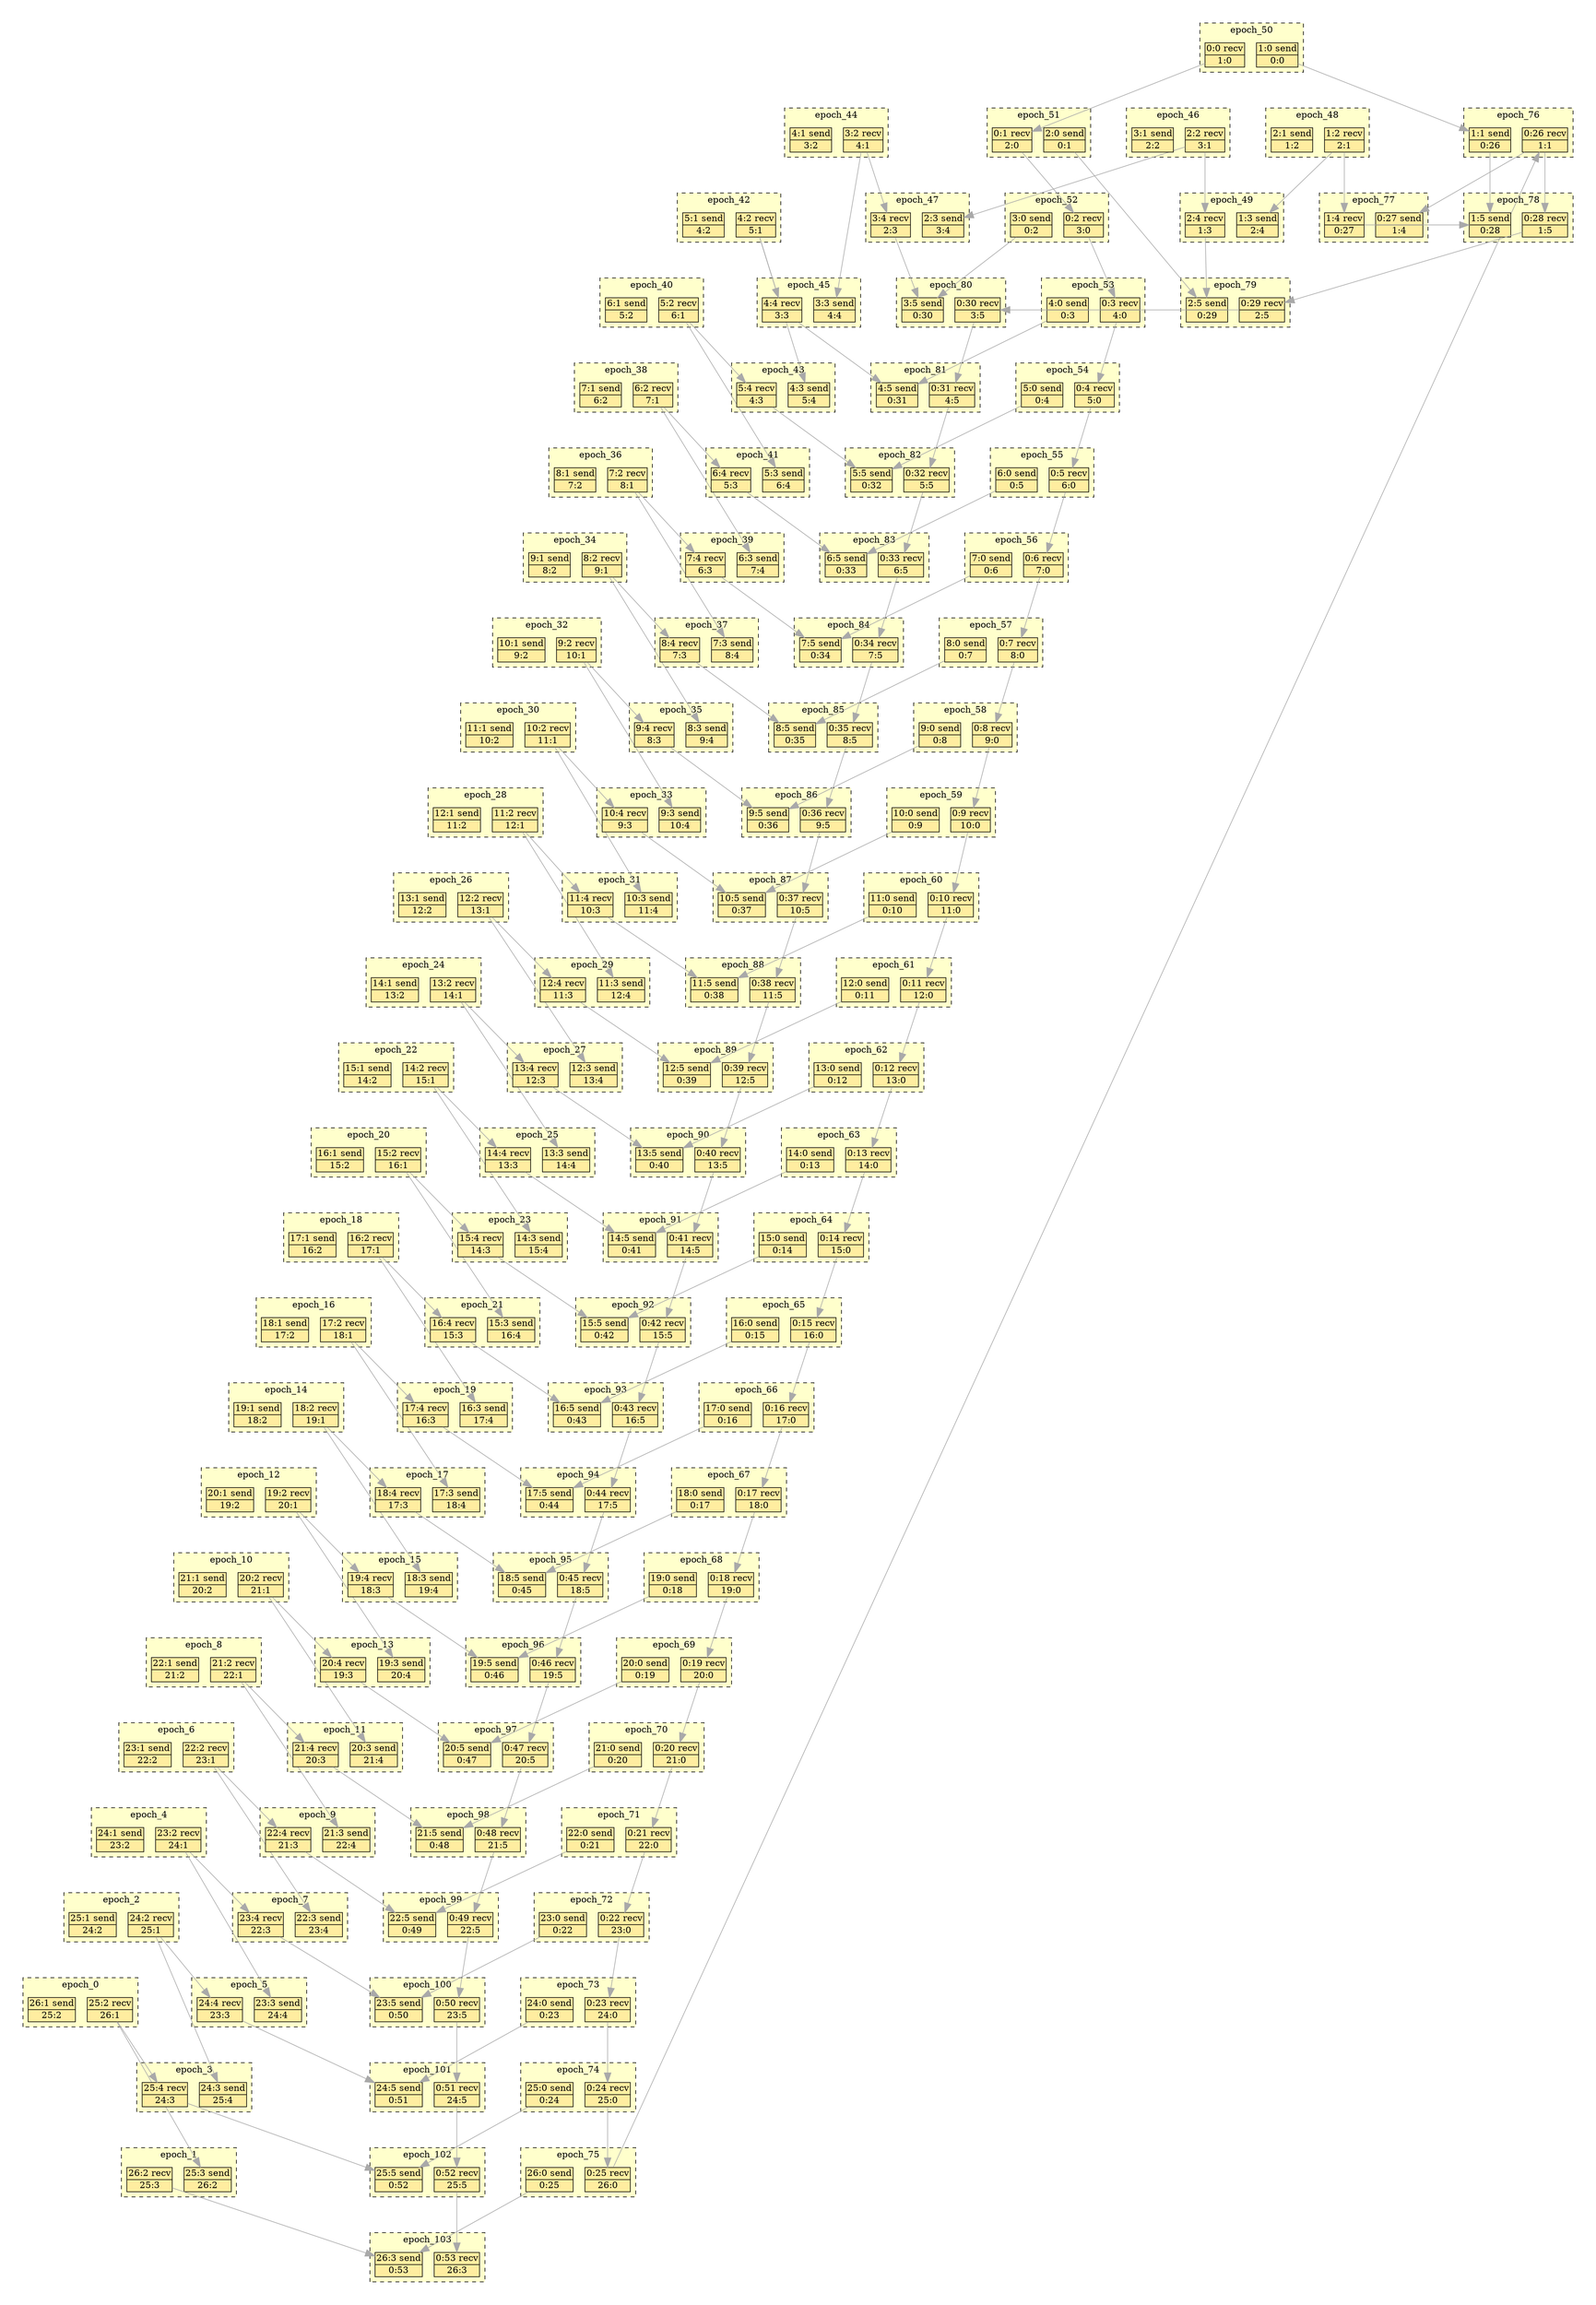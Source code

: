 digraph{node[shape=none margin=0 style=filled colorscheme=ylorrd9 fillcolor=2];compound=true;splines=line;subgraph clusterdummy0_0{style=invis;subgraph clusterdummy0_1{style=invis;subgraph clusterdummy0_2{style=invis;subgraph cluster0{style=dashed;colorscheme=ylorrd9;bgcolor=1;edge[arrowhead=empty];label=epoch_0;200[label=<<table border="0" cellborder="0" cellspacing="0"><tr><td>25:2 recv</td></tr><hr/><tr><td> 26:1 </td></tr></table>>];205[label=<<table border="0" cellborder="0" cellspacing="0"><tr><td>26:1 send</td></tr><hr/><tr><td> 25:2 </td></tr></table>>];}}}}subgraph clusterdummy1_0{style=invis;subgraph clusterdummy1_1{style=invis;subgraph clusterdummy1_2{style=invis;subgraph cluster1{style=dashed;colorscheme=ylorrd9;bgcolor=1;edge[arrowhead=empty];label=epoch_1;201[label=<<table border="0" cellborder="0" cellspacing="0"><tr><td>25:3 send</td></tr><hr/><tr><td> 26:2 </td></tr></table>>];206[label=<<table border="0" cellborder="0" cellspacing="0"><tr><td>26:2 recv</td></tr><hr/><tr><td> 25:3 </td></tr></table>>];}}}}subgraph clusterdummy2_0{style=invis;subgraph clusterdummy2_1{style=invis;subgraph clusterdummy2_2{style=invis;subgraph cluster2{style=dashed;colorscheme=ylorrd9;bgcolor=1;edge[arrowhead=empty];label=epoch_2;194[label=<<table border="0" cellborder="0" cellspacing="0"><tr><td>24:2 recv</td></tr><hr/><tr><td> 25:1 </td></tr></table>>];199[label=<<table border="0" cellborder="0" cellspacing="0"><tr><td>25:1 send</td></tr><hr/><tr><td> 24:2 </td></tr></table>>];}}}}subgraph clusterdummy3_0{style=invis;subgraph clusterdummy3_1{style=invis;subgraph clusterdummy3_2{style=invis;subgraph cluster3{style=dashed;colorscheme=ylorrd9;bgcolor=1;edge[arrowhead=empty];label=epoch_3;195[label=<<table border="0" cellborder="0" cellspacing="0"><tr><td>24:3 send</td></tr><hr/><tr><td> 25:4 </td></tr></table>>];202[label=<<table border="0" cellborder="0" cellspacing="0"><tr><td>25:4 recv</td></tr><hr/><tr><td> 24:3 </td></tr></table>>];}}}}subgraph clusterdummy4_0{style=invis;subgraph clusterdummy4_1{style=invis;subgraph clusterdummy4_2{style=invis;subgraph cluster4{style=dashed;colorscheme=ylorrd9;bgcolor=1;edge[arrowhead=empty];label=epoch_4;188[label=<<table border="0" cellborder="0" cellspacing="0"><tr><td>23:2 recv</td></tr><hr/><tr><td> 24:1 </td></tr></table>>];193[label=<<table border="0" cellborder="0" cellspacing="0"><tr><td>24:1 send</td></tr><hr/><tr><td> 23:2 </td></tr></table>>];}}}}subgraph clusterdummy5_0{style=invis;subgraph clusterdummy5_1{style=invis;subgraph clusterdummy5_2{style=invis;subgraph cluster5{style=dashed;colorscheme=ylorrd9;bgcolor=1;edge[arrowhead=empty];label=epoch_5;189[label=<<table border="0" cellborder="0" cellspacing="0"><tr><td>23:3 send</td></tr><hr/><tr><td> 24:4 </td></tr></table>>];196[label=<<table border="0" cellborder="0" cellspacing="0"><tr><td>24:4 recv</td></tr><hr/><tr><td> 23:3 </td></tr></table>>];}}}}subgraph clusterdummy6_0{style=invis;subgraph clusterdummy6_1{style=invis;subgraph clusterdummy6_2{style=invis;subgraph cluster6{style=dashed;colorscheme=ylorrd9;bgcolor=1;edge[arrowhead=empty];label=epoch_6;182[label=<<table border="0" cellborder="0" cellspacing="0"><tr><td>22:2 recv</td></tr><hr/><tr><td> 23:1 </td></tr></table>>];187[label=<<table border="0" cellborder="0" cellspacing="0"><tr><td>23:1 send</td></tr><hr/><tr><td> 22:2 </td></tr></table>>];}}}}subgraph clusterdummy7_0{style=invis;subgraph clusterdummy7_1{style=invis;subgraph clusterdummy7_2{style=invis;subgraph cluster7{style=dashed;colorscheme=ylorrd9;bgcolor=1;edge[arrowhead=empty];label=epoch_7;183[label=<<table border="0" cellborder="0" cellspacing="0"><tr><td>22:3 send</td></tr><hr/><tr><td> 23:4 </td></tr></table>>];190[label=<<table border="0" cellborder="0" cellspacing="0"><tr><td>23:4 recv</td></tr><hr/><tr><td> 22:3 </td></tr></table>>];}}}}subgraph clusterdummy8_0{style=invis;subgraph clusterdummy8_1{style=invis;subgraph clusterdummy8_2{style=invis;subgraph cluster8{style=dashed;colorscheme=ylorrd9;bgcolor=1;edge[arrowhead=empty];label=epoch_8;176[label=<<table border="0" cellborder="0" cellspacing="0"><tr><td>21:2 recv</td></tr><hr/><tr><td> 22:1 </td></tr></table>>];181[label=<<table border="0" cellborder="0" cellspacing="0"><tr><td>22:1 send</td></tr><hr/><tr><td> 21:2 </td></tr></table>>];}}}}subgraph clusterdummy9_0{style=invis;subgraph clusterdummy9_1{style=invis;subgraph clusterdummy9_2{style=invis;subgraph cluster9{style=dashed;colorscheme=ylorrd9;bgcolor=1;edge[arrowhead=empty];label=epoch_9;177[label=<<table border="0" cellborder="0" cellspacing="0"><tr><td>21:3 send</td></tr><hr/><tr><td> 22:4 </td></tr></table>>];184[label=<<table border="0" cellborder="0" cellspacing="0"><tr><td>22:4 recv</td></tr><hr/><tr><td> 21:3 </td></tr></table>>];}}}}subgraph clusterdummy10_0{style=invis;subgraph clusterdummy10_1{style=invis;subgraph clusterdummy10_2{style=invis;subgraph cluster10{style=dashed;colorscheme=ylorrd9;bgcolor=1;edge[arrowhead=empty];label=epoch_10;170[label=<<table border="0" cellborder="0" cellspacing="0"><tr><td>20:2 recv</td></tr><hr/><tr><td> 21:1 </td></tr></table>>];175[label=<<table border="0" cellborder="0" cellspacing="0"><tr><td>21:1 send</td></tr><hr/><tr><td> 20:2 </td></tr></table>>];}}}}subgraph clusterdummy11_0{style=invis;subgraph clusterdummy11_1{style=invis;subgraph clusterdummy11_2{style=invis;subgraph cluster11{style=dashed;colorscheme=ylorrd9;bgcolor=1;edge[arrowhead=empty];label=epoch_11;171[label=<<table border="0" cellborder="0" cellspacing="0"><tr><td>20:3 send</td></tr><hr/><tr><td> 21:4 </td></tr></table>>];178[label=<<table border="0" cellborder="0" cellspacing="0"><tr><td>21:4 recv</td></tr><hr/><tr><td> 20:3 </td></tr></table>>];}}}}subgraph clusterdummy12_0{style=invis;subgraph clusterdummy12_1{style=invis;subgraph clusterdummy12_2{style=invis;subgraph cluster12{style=dashed;colorscheme=ylorrd9;bgcolor=1;edge[arrowhead=empty];label=epoch_12;164[label=<<table border="0" cellborder="0" cellspacing="0"><tr><td>19:2 recv</td></tr><hr/><tr><td> 20:1 </td></tr></table>>];169[label=<<table border="0" cellborder="0" cellspacing="0"><tr><td>20:1 send</td></tr><hr/><tr><td> 19:2 </td></tr></table>>];}}}}subgraph clusterdummy13_0{style=invis;subgraph clusterdummy13_1{style=invis;subgraph clusterdummy13_2{style=invis;subgraph cluster13{style=dashed;colorscheme=ylorrd9;bgcolor=1;edge[arrowhead=empty];label=epoch_13;165[label=<<table border="0" cellborder="0" cellspacing="0"><tr><td>19:3 send</td></tr><hr/><tr><td> 20:4 </td></tr></table>>];172[label=<<table border="0" cellborder="0" cellspacing="0"><tr><td>20:4 recv</td></tr><hr/><tr><td> 19:3 </td></tr></table>>];}}}}subgraph clusterdummy14_0{style=invis;subgraph clusterdummy14_1{style=invis;subgraph clusterdummy14_2{style=invis;subgraph cluster14{style=dashed;colorscheme=ylorrd9;bgcolor=1;edge[arrowhead=empty];label=epoch_14;158[label=<<table border="0" cellborder="0" cellspacing="0"><tr><td>18:2 recv</td></tr><hr/><tr><td> 19:1 </td></tr></table>>];163[label=<<table border="0" cellborder="0" cellspacing="0"><tr><td>19:1 send</td></tr><hr/><tr><td> 18:2 </td></tr></table>>];}}}}subgraph clusterdummy15_0{style=invis;subgraph clusterdummy15_1{style=invis;subgraph clusterdummy15_2{style=invis;subgraph cluster15{style=dashed;colorscheme=ylorrd9;bgcolor=1;edge[arrowhead=empty];label=epoch_15;159[label=<<table border="0" cellborder="0" cellspacing="0"><tr><td>18:3 send</td></tr><hr/><tr><td> 19:4 </td></tr></table>>];166[label=<<table border="0" cellborder="0" cellspacing="0"><tr><td>19:4 recv</td></tr><hr/><tr><td> 18:3 </td></tr></table>>];}}}}subgraph clusterdummy16_0{style=invis;subgraph clusterdummy16_1{style=invis;subgraph clusterdummy16_2{style=invis;subgraph cluster16{style=dashed;colorscheme=ylorrd9;bgcolor=1;edge[arrowhead=empty];label=epoch_16;152[label=<<table border="0" cellborder="0" cellspacing="0"><tr><td>17:2 recv</td></tr><hr/><tr><td> 18:1 </td></tr></table>>];157[label=<<table border="0" cellborder="0" cellspacing="0"><tr><td>18:1 send</td></tr><hr/><tr><td> 17:2 </td></tr></table>>];}}}}subgraph clusterdummy17_0{style=invis;subgraph clusterdummy17_1{style=invis;subgraph clusterdummy17_2{style=invis;subgraph cluster17{style=dashed;colorscheme=ylorrd9;bgcolor=1;edge[arrowhead=empty];label=epoch_17;153[label=<<table border="0" cellborder="0" cellspacing="0"><tr><td>17:3 send</td></tr><hr/><tr><td> 18:4 </td></tr></table>>];160[label=<<table border="0" cellborder="0" cellspacing="0"><tr><td>18:4 recv</td></tr><hr/><tr><td> 17:3 </td></tr></table>>];}}}}subgraph clusterdummy18_0{style=invis;subgraph clusterdummy18_1{style=invis;subgraph clusterdummy18_2{style=invis;subgraph cluster18{style=dashed;colorscheme=ylorrd9;bgcolor=1;edge[arrowhead=empty];label=epoch_18;146[label=<<table border="0" cellborder="0" cellspacing="0"><tr><td>16:2 recv</td></tr><hr/><tr><td> 17:1 </td></tr></table>>];151[label=<<table border="0" cellborder="0" cellspacing="0"><tr><td>17:1 send</td></tr><hr/><tr><td> 16:2 </td></tr></table>>];}}}}subgraph clusterdummy19_0{style=invis;subgraph clusterdummy19_1{style=invis;subgraph clusterdummy19_2{style=invis;subgraph cluster19{style=dashed;colorscheme=ylorrd9;bgcolor=1;edge[arrowhead=empty];label=epoch_19;147[label=<<table border="0" cellborder="0" cellspacing="0"><tr><td>16:3 send</td></tr><hr/><tr><td> 17:4 </td></tr></table>>];154[label=<<table border="0" cellborder="0" cellspacing="0"><tr><td>17:4 recv</td></tr><hr/><tr><td> 16:3 </td></tr></table>>];}}}}subgraph clusterdummy20_0{style=invis;subgraph clusterdummy20_1{style=invis;subgraph clusterdummy20_2{style=invis;subgraph cluster20{style=dashed;colorscheme=ylorrd9;bgcolor=1;edge[arrowhead=empty];label=epoch_20;140[label=<<table border="0" cellborder="0" cellspacing="0"><tr><td>15:2 recv</td></tr><hr/><tr><td> 16:1 </td></tr></table>>];145[label=<<table border="0" cellborder="0" cellspacing="0"><tr><td>16:1 send</td></tr><hr/><tr><td> 15:2 </td></tr></table>>];}}}}subgraph clusterdummy21_0{style=invis;subgraph clusterdummy21_1{style=invis;subgraph clusterdummy21_2{style=invis;subgraph cluster21{style=dashed;colorscheme=ylorrd9;bgcolor=1;edge[arrowhead=empty];label=epoch_21;141[label=<<table border="0" cellborder="0" cellspacing="0"><tr><td>15:3 send</td></tr><hr/><tr><td> 16:4 </td></tr></table>>];148[label=<<table border="0" cellborder="0" cellspacing="0"><tr><td>16:4 recv</td></tr><hr/><tr><td> 15:3 </td></tr></table>>];}}}}subgraph clusterdummy22_0{style=invis;subgraph clusterdummy22_1{style=invis;subgraph clusterdummy22_2{style=invis;subgraph cluster22{style=dashed;colorscheme=ylorrd9;bgcolor=1;edge[arrowhead=empty];label=epoch_22;134[label=<<table border="0" cellborder="0" cellspacing="0"><tr><td>14:2 recv</td></tr><hr/><tr><td> 15:1 </td></tr></table>>];139[label=<<table border="0" cellborder="0" cellspacing="0"><tr><td>15:1 send</td></tr><hr/><tr><td> 14:2 </td></tr></table>>];}}}}subgraph clusterdummy23_0{style=invis;subgraph clusterdummy23_1{style=invis;subgraph clusterdummy23_2{style=invis;subgraph cluster23{style=dashed;colorscheme=ylorrd9;bgcolor=1;edge[arrowhead=empty];label=epoch_23;135[label=<<table border="0" cellborder="0" cellspacing="0"><tr><td>14:3 send</td></tr><hr/><tr><td> 15:4 </td></tr></table>>];142[label=<<table border="0" cellborder="0" cellspacing="0"><tr><td>15:4 recv</td></tr><hr/><tr><td> 14:3 </td></tr></table>>];}}}}subgraph clusterdummy24_0{style=invis;subgraph clusterdummy24_1{style=invis;subgraph clusterdummy24_2{style=invis;subgraph cluster24{style=dashed;colorscheme=ylorrd9;bgcolor=1;edge[arrowhead=empty];label=epoch_24;128[label=<<table border="0" cellborder="0" cellspacing="0"><tr><td>13:2 recv</td></tr><hr/><tr><td> 14:1 </td></tr></table>>];133[label=<<table border="0" cellborder="0" cellspacing="0"><tr><td>14:1 send</td></tr><hr/><tr><td> 13:2 </td></tr></table>>];}}}}subgraph clusterdummy25_0{style=invis;subgraph clusterdummy25_1{style=invis;subgraph clusterdummy25_2{style=invis;subgraph cluster25{style=dashed;colorscheme=ylorrd9;bgcolor=1;edge[arrowhead=empty];label=epoch_25;129[label=<<table border="0" cellborder="0" cellspacing="0"><tr><td>13:3 send</td></tr><hr/><tr><td> 14:4 </td></tr></table>>];136[label=<<table border="0" cellborder="0" cellspacing="0"><tr><td>14:4 recv</td></tr><hr/><tr><td> 13:3 </td></tr></table>>];}}}}subgraph clusterdummy26_0{style=invis;subgraph clusterdummy26_1{style=invis;subgraph clusterdummy26_2{style=invis;subgraph cluster26{style=dashed;colorscheme=ylorrd9;bgcolor=1;edge[arrowhead=empty];label=epoch_26;122[label=<<table border="0" cellborder="0" cellspacing="0"><tr><td>12:2 recv</td></tr><hr/><tr><td> 13:1 </td></tr></table>>];127[label=<<table border="0" cellborder="0" cellspacing="0"><tr><td>13:1 send</td></tr><hr/><tr><td> 12:2 </td></tr></table>>];}}}}subgraph clusterdummy27_0{style=invis;subgraph clusterdummy27_1{style=invis;subgraph clusterdummy27_2{style=invis;subgraph cluster27{style=dashed;colorscheme=ylorrd9;bgcolor=1;edge[arrowhead=empty];label=epoch_27;123[label=<<table border="0" cellborder="0" cellspacing="0"><tr><td>12:3 send</td></tr><hr/><tr><td> 13:4 </td></tr></table>>];130[label=<<table border="0" cellborder="0" cellspacing="0"><tr><td>13:4 recv</td></tr><hr/><tr><td> 12:3 </td></tr></table>>];}}}}subgraph clusterdummy28_0{style=invis;subgraph clusterdummy28_1{style=invis;subgraph clusterdummy28_2{style=invis;subgraph cluster28{style=dashed;colorscheme=ylorrd9;bgcolor=1;edge[arrowhead=empty];label=epoch_28;116[label=<<table border="0" cellborder="0" cellspacing="0"><tr><td>11:2 recv</td></tr><hr/><tr><td> 12:1 </td></tr></table>>];121[label=<<table border="0" cellborder="0" cellspacing="0"><tr><td>12:1 send</td></tr><hr/><tr><td> 11:2 </td></tr></table>>];}}}}subgraph clusterdummy29_0{style=invis;subgraph clusterdummy29_1{style=invis;subgraph clusterdummy29_2{style=invis;subgraph cluster29{style=dashed;colorscheme=ylorrd9;bgcolor=1;edge[arrowhead=empty];label=epoch_29;117[label=<<table border="0" cellborder="0" cellspacing="0"><tr><td>11:3 send</td></tr><hr/><tr><td> 12:4 </td></tr></table>>];124[label=<<table border="0" cellborder="0" cellspacing="0"><tr><td>12:4 recv</td></tr><hr/><tr><td> 11:3 </td></tr></table>>];}}}}subgraph clusterdummy30_0{style=invis;subgraph clusterdummy30_1{style=invis;subgraph clusterdummy30_2{style=invis;subgraph cluster30{style=dashed;colorscheme=ylorrd9;bgcolor=1;edge[arrowhead=empty];label=epoch_30;110[label=<<table border="0" cellborder="0" cellspacing="0"><tr><td>10:2 recv</td></tr><hr/><tr><td> 11:1 </td></tr></table>>];115[label=<<table border="0" cellborder="0" cellspacing="0"><tr><td>11:1 send</td></tr><hr/><tr><td> 10:2 </td></tr></table>>];}}}}subgraph clusterdummy31_0{style=invis;subgraph clusterdummy31_1{style=invis;subgraph clusterdummy31_2{style=invis;subgraph cluster31{style=dashed;colorscheme=ylorrd9;bgcolor=1;edge[arrowhead=empty];label=epoch_31;111[label=<<table border="0" cellborder="0" cellspacing="0"><tr><td>10:3 send</td></tr><hr/><tr><td> 11:4 </td></tr></table>>];118[label=<<table border="0" cellborder="0" cellspacing="0"><tr><td>11:4 recv</td></tr><hr/><tr><td> 10:3 </td></tr></table>>];}}}}subgraph clusterdummy32_0{style=invis;subgraph clusterdummy32_1{style=invis;subgraph clusterdummy32_2{style=invis;subgraph cluster32{style=dashed;colorscheme=ylorrd9;bgcolor=1;edge[arrowhead=empty];label=epoch_32;104[label=<<table border="0" cellborder="0" cellspacing="0"><tr><td>9:2 recv</td></tr><hr/><tr><td> 10:1 </td></tr></table>>];109[label=<<table border="0" cellborder="0" cellspacing="0"><tr><td>10:1 send</td></tr><hr/><tr><td> 9:2 </td></tr></table>>];}}}}subgraph clusterdummy33_0{style=invis;subgraph clusterdummy33_1{style=invis;subgraph clusterdummy33_2{style=invis;subgraph cluster33{style=dashed;colorscheme=ylorrd9;bgcolor=1;edge[arrowhead=empty];label=epoch_33;105[label=<<table border="0" cellborder="0" cellspacing="0"><tr><td>9:3 send</td></tr><hr/><tr><td> 10:4 </td></tr></table>>];112[label=<<table border="0" cellborder="0" cellspacing="0"><tr><td>10:4 recv</td></tr><hr/><tr><td> 9:3 </td></tr></table>>];}}}}subgraph clusterdummy34_0{style=invis;subgraph clusterdummy34_1{style=invis;subgraph clusterdummy34_2{style=invis;subgraph cluster34{style=dashed;colorscheme=ylorrd9;bgcolor=1;edge[arrowhead=empty];label=epoch_34;98[label=<<table border="0" cellborder="0" cellspacing="0"><tr><td>8:2 recv</td></tr><hr/><tr><td> 9:1 </td></tr></table>>];103[label=<<table border="0" cellborder="0" cellspacing="0"><tr><td>9:1 send</td></tr><hr/><tr><td> 8:2 </td></tr></table>>];}}}}subgraph clusterdummy35_0{style=invis;subgraph clusterdummy35_1{style=invis;subgraph clusterdummy35_2{style=invis;subgraph cluster35{style=dashed;colorscheme=ylorrd9;bgcolor=1;edge[arrowhead=empty];label=epoch_35;99[label=<<table border="0" cellborder="0" cellspacing="0"><tr><td>8:3 send</td></tr><hr/><tr><td> 9:4 </td></tr></table>>];106[label=<<table border="0" cellborder="0" cellspacing="0"><tr><td>9:4 recv</td></tr><hr/><tr><td> 8:3 </td></tr></table>>];}}}}subgraph clusterdummy36_0{style=invis;subgraph clusterdummy36_1{style=invis;subgraph clusterdummy36_2{style=invis;subgraph cluster36{style=dashed;colorscheme=ylorrd9;bgcolor=1;edge[arrowhead=empty];label=epoch_36;92[label=<<table border="0" cellborder="0" cellspacing="0"><tr><td>7:2 recv</td></tr><hr/><tr><td> 8:1 </td></tr></table>>];97[label=<<table border="0" cellborder="0" cellspacing="0"><tr><td>8:1 send</td></tr><hr/><tr><td> 7:2 </td></tr></table>>];}}}}subgraph clusterdummy37_0{style=invis;subgraph clusterdummy37_1{style=invis;subgraph clusterdummy37_2{style=invis;subgraph cluster37{style=dashed;colorscheme=ylorrd9;bgcolor=1;edge[arrowhead=empty];label=epoch_37;93[label=<<table border="0" cellborder="0" cellspacing="0"><tr><td>7:3 send</td></tr><hr/><tr><td> 8:4 </td></tr></table>>];100[label=<<table border="0" cellborder="0" cellspacing="0"><tr><td>8:4 recv</td></tr><hr/><tr><td> 7:3 </td></tr></table>>];}}}}subgraph clusterdummy38_0{style=invis;subgraph clusterdummy38_1{style=invis;subgraph clusterdummy38_2{style=invis;subgraph cluster38{style=dashed;colorscheme=ylorrd9;bgcolor=1;edge[arrowhead=empty];label=epoch_38;86[label=<<table border="0" cellborder="0" cellspacing="0"><tr><td>6:2 recv</td></tr><hr/><tr><td> 7:1 </td></tr></table>>];91[label=<<table border="0" cellborder="0" cellspacing="0"><tr><td>7:1 send</td></tr><hr/><tr><td> 6:2 </td></tr></table>>];}}}}subgraph clusterdummy39_0{style=invis;subgraph clusterdummy39_1{style=invis;subgraph clusterdummy39_2{style=invis;subgraph cluster39{style=dashed;colorscheme=ylorrd9;bgcolor=1;edge[arrowhead=empty];label=epoch_39;87[label=<<table border="0" cellborder="0" cellspacing="0"><tr><td>6:3 send</td></tr><hr/><tr><td> 7:4 </td></tr></table>>];94[label=<<table border="0" cellborder="0" cellspacing="0"><tr><td>7:4 recv</td></tr><hr/><tr><td> 6:3 </td></tr></table>>];}}}}subgraph clusterdummy40_0{style=invis;subgraph clusterdummy40_1{style=invis;subgraph clusterdummy40_2{style=invis;subgraph cluster40{style=dashed;colorscheme=ylorrd9;bgcolor=1;edge[arrowhead=empty];label=epoch_40;80[label=<<table border="0" cellborder="0" cellspacing="0"><tr><td>5:2 recv</td></tr><hr/><tr><td> 6:1 </td></tr></table>>];85[label=<<table border="0" cellborder="0" cellspacing="0"><tr><td>6:1 send</td></tr><hr/><tr><td> 5:2 </td></tr></table>>];}}}}subgraph clusterdummy41_0{style=invis;subgraph clusterdummy41_1{style=invis;subgraph clusterdummy41_2{style=invis;subgraph cluster41{style=dashed;colorscheme=ylorrd9;bgcolor=1;edge[arrowhead=empty];label=epoch_41;81[label=<<table border="0" cellborder="0" cellspacing="0"><tr><td>5:3 send</td></tr><hr/><tr><td> 6:4 </td></tr></table>>];88[label=<<table border="0" cellborder="0" cellspacing="0"><tr><td>6:4 recv</td></tr><hr/><tr><td> 5:3 </td></tr></table>>];}}}}subgraph clusterdummy42_0{style=invis;subgraph clusterdummy42_1{style=invis;subgraph clusterdummy42_2{style=invis;subgraph cluster42{style=dashed;colorscheme=ylorrd9;bgcolor=1;edge[arrowhead=empty];label=epoch_42;74[label=<<table border="0" cellborder="0" cellspacing="0"><tr><td>4:2 recv</td></tr><hr/><tr><td> 5:1 </td></tr></table>>];79[label=<<table border="0" cellborder="0" cellspacing="0"><tr><td>5:1 send</td></tr><hr/><tr><td> 4:2 </td></tr></table>>];}}}}subgraph clusterdummy43_0{style=invis;subgraph clusterdummy43_1{style=invis;subgraph clusterdummy43_2{style=invis;subgraph cluster43{style=dashed;colorscheme=ylorrd9;bgcolor=1;edge[arrowhead=empty];label=epoch_43;75[label=<<table border="0" cellborder="0" cellspacing="0"><tr><td>4:3 send</td></tr><hr/><tr><td> 5:4 </td></tr></table>>];82[label=<<table border="0" cellborder="0" cellspacing="0"><tr><td>5:4 recv</td></tr><hr/><tr><td> 4:3 </td></tr></table>>];}}}}subgraph clusterdummy44_0{style=invis;subgraph clusterdummy44_1{style=invis;subgraph clusterdummy44_2{style=invis;subgraph cluster44{style=dashed;colorscheme=ylorrd9;bgcolor=1;edge[arrowhead=empty];label=epoch_44;68[label=<<table border="0" cellborder="0" cellspacing="0"><tr><td>3:2 recv</td></tr><hr/><tr><td> 4:1 </td></tr></table>>];73[label=<<table border="0" cellborder="0" cellspacing="0"><tr><td>4:1 send</td></tr><hr/><tr><td> 3:2 </td></tr></table>>];}}}}subgraph clusterdummy45_0{style=invis;subgraph clusterdummy45_1{style=invis;subgraph clusterdummy45_2{style=invis;subgraph cluster45{style=dashed;colorscheme=ylorrd9;bgcolor=1;edge[arrowhead=empty];label=epoch_45;69[label=<<table border="0" cellborder="0" cellspacing="0"><tr><td>3:3 send</td></tr><hr/><tr><td> 4:4 </td></tr></table>>];76[label=<<table border="0" cellborder="0" cellspacing="0"><tr><td>4:4 recv</td></tr><hr/><tr><td> 3:3 </td></tr></table>>];}}}}subgraph clusterdummy46_0{style=invis;subgraph clusterdummy46_1{style=invis;subgraph clusterdummy46_2{style=invis;subgraph cluster46{style=dashed;colorscheme=ylorrd9;bgcolor=1;edge[arrowhead=empty];label=epoch_46;62[label=<<table border="0" cellborder="0" cellspacing="0"><tr><td>2:2 recv</td></tr><hr/><tr><td> 3:1 </td></tr></table>>];67[label=<<table border="0" cellborder="0" cellspacing="0"><tr><td>3:1 send</td></tr><hr/><tr><td> 2:2 </td></tr></table>>];}}}}subgraph clusterdummy47_0{style=invis;subgraph clusterdummy47_1{style=invis;subgraph clusterdummy47_2{style=invis;subgraph cluster47{style=dashed;colorscheme=ylorrd9;bgcolor=1;edge[arrowhead=empty];label=epoch_47;63[label=<<table border="0" cellborder="0" cellspacing="0"><tr><td>2:3 send</td></tr><hr/><tr><td> 3:4 </td></tr></table>>];70[label=<<table border="0" cellborder="0" cellspacing="0"><tr><td>3:4 recv</td></tr><hr/><tr><td> 2:3 </td></tr></table>>];}}}}subgraph clusterdummy48_0{style=invis;subgraph clusterdummy48_1{style=invis;subgraph clusterdummy48_2{style=invis;subgraph cluster48{style=dashed;colorscheme=ylorrd9;bgcolor=1;edge[arrowhead=empty];label=epoch_48;56[label=<<table border="0" cellborder="0" cellspacing="0"><tr><td>1:2 recv</td></tr><hr/><tr><td> 2:1 </td></tr></table>>];61[label=<<table border="0" cellborder="0" cellspacing="0"><tr><td>2:1 send</td></tr><hr/><tr><td> 1:2 </td></tr></table>>];}}}}subgraph clusterdummy49_0{style=invis;subgraph clusterdummy49_1{style=invis;subgraph clusterdummy49_2{style=invis;subgraph cluster49{style=dashed;colorscheme=ylorrd9;bgcolor=1;edge[arrowhead=empty];label=epoch_49;57[label=<<table border="0" cellborder="0" cellspacing="0"><tr><td>1:3 send</td></tr><hr/><tr><td> 2:4 </td></tr></table>>];64[label=<<table border="0" cellborder="0" cellspacing="0"><tr><td>2:4 recv</td></tr><hr/><tr><td> 1:3 </td></tr></table>>];}}}}subgraph clusterdummy50_0{style=invis;subgraph clusterdummy50_1{style=invis;subgraph clusterdummy50_2{style=invis;subgraph cluster50{style=dashed;colorscheme=ylorrd9;bgcolor=1;edge[arrowhead=empty];label=epoch_50;0[label=<<table border="0" cellborder="0" cellspacing="0"><tr><td>0:0 recv</td></tr><hr/><tr><td> 1:0 </td></tr></table>>];54[label=<<table border="0" cellborder="0" cellspacing="0"><tr><td>1:0 send</td></tr><hr/><tr><td> 0:0 </td></tr></table>>];}}}}subgraph clusterdummy51_0{style=invis;subgraph clusterdummy51_1{style=invis;subgraph clusterdummy51_2{style=invis;subgraph cluster51{style=dashed;colorscheme=ylorrd9;bgcolor=1;edge[arrowhead=empty];label=epoch_51;1[label=<<table border="0" cellborder="0" cellspacing="0"><tr><td>0:1 recv</td></tr><hr/><tr><td> 2:0 </td></tr></table>>];60[label=<<table border="0" cellborder="0" cellspacing="0"><tr><td>2:0 send</td></tr><hr/><tr><td> 0:1 </td></tr></table>>];}}}}subgraph clusterdummy52_0{style=invis;subgraph clusterdummy52_1{style=invis;subgraph clusterdummy52_2{style=invis;subgraph cluster52{style=dashed;colorscheme=ylorrd9;bgcolor=1;edge[arrowhead=empty];label=epoch_52;2[label=<<table border="0" cellborder="0" cellspacing="0"><tr><td>0:2 recv</td></tr><hr/><tr><td> 3:0 </td></tr></table>>];66[label=<<table border="0" cellborder="0" cellspacing="0"><tr><td>3:0 send</td></tr><hr/><tr><td> 0:2 </td></tr></table>>];}}}}subgraph clusterdummy53_0{style=invis;subgraph clusterdummy53_1{style=invis;subgraph clusterdummy53_2{style=invis;subgraph cluster53{style=dashed;colorscheme=ylorrd9;bgcolor=1;edge[arrowhead=empty];label=epoch_53;3[label=<<table border="0" cellborder="0" cellspacing="0"><tr><td>0:3 recv</td></tr><hr/><tr><td> 4:0 </td></tr></table>>];72[label=<<table border="0" cellborder="0" cellspacing="0"><tr><td>4:0 send</td></tr><hr/><tr><td> 0:3 </td></tr></table>>];}}}}subgraph clusterdummy54_0{style=invis;subgraph clusterdummy54_1{style=invis;subgraph clusterdummy54_2{style=invis;subgraph cluster54{style=dashed;colorscheme=ylorrd9;bgcolor=1;edge[arrowhead=empty];label=epoch_54;4[label=<<table border="0" cellborder="0" cellspacing="0"><tr><td>0:4 recv</td></tr><hr/><tr><td> 5:0 </td></tr></table>>];78[label=<<table border="0" cellborder="0" cellspacing="0"><tr><td>5:0 send</td></tr><hr/><tr><td> 0:4 </td></tr></table>>];}}}}subgraph clusterdummy55_0{style=invis;subgraph clusterdummy55_1{style=invis;subgraph clusterdummy55_2{style=invis;subgraph cluster55{style=dashed;colorscheme=ylorrd9;bgcolor=1;edge[arrowhead=empty];label=epoch_55;5[label=<<table border="0" cellborder="0" cellspacing="0"><tr><td>0:5 recv</td></tr><hr/><tr><td> 6:0 </td></tr></table>>];84[label=<<table border="0" cellborder="0" cellspacing="0"><tr><td>6:0 send</td></tr><hr/><tr><td> 0:5 </td></tr></table>>];}}}}subgraph clusterdummy56_0{style=invis;subgraph clusterdummy56_1{style=invis;subgraph clusterdummy56_2{style=invis;subgraph cluster56{style=dashed;colorscheme=ylorrd9;bgcolor=1;edge[arrowhead=empty];label=epoch_56;6[label=<<table border="0" cellborder="0" cellspacing="0"><tr><td>0:6 recv</td></tr><hr/><tr><td> 7:0 </td></tr></table>>];90[label=<<table border="0" cellborder="0" cellspacing="0"><tr><td>7:0 send</td></tr><hr/><tr><td> 0:6 </td></tr></table>>];}}}}subgraph clusterdummy57_0{style=invis;subgraph clusterdummy57_1{style=invis;subgraph clusterdummy57_2{style=invis;subgraph cluster57{style=dashed;colorscheme=ylorrd9;bgcolor=1;edge[arrowhead=empty];label=epoch_57;7[label=<<table border="0" cellborder="0" cellspacing="0"><tr><td>0:7 recv</td></tr><hr/><tr><td> 8:0 </td></tr></table>>];96[label=<<table border="0" cellborder="0" cellspacing="0"><tr><td>8:0 send</td></tr><hr/><tr><td> 0:7 </td></tr></table>>];}}}}subgraph clusterdummy58_0{style=invis;subgraph clusterdummy58_1{style=invis;subgraph clusterdummy58_2{style=invis;subgraph cluster58{style=dashed;colorscheme=ylorrd9;bgcolor=1;edge[arrowhead=empty];label=epoch_58;8[label=<<table border="0" cellborder="0" cellspacing="0"><tr><td>0:8 recv</td></tr><hr/><tr><td> 9:0 </td></tr></table>>];102[label=<<table border="0" cellborder="0" cellspacing="0"><tr><td>9:0 send</td></tr><hr/><tr><td> 0:8 </td></tr></table>>];}}}}subgraph clusterdummy59_0{style=invis;subgraph clusterdummy59_1{style=invis;subgraph clusterdummy59_2{style=invis;subgraph cluster59{style=dashed;colorscheme=ylorrd9;bgcolor=1;edge[arrowhead=empty];label=epoch_59;9[label=<<table border="0" cellborder="0" cellspacing="0"><tr><td>0:9 recv</td></tr><hr/><tr><td> 10:0 </td></tr></table>>];108[label=<<table border="0" cellborder="0" cellspacing="0"><tr><td>10:0 send</td></tr><hr/><tr><td> 0:9 </td></tr></table>>];}}}}subgraph clusterdummy60_0{style=invis;subgraph clusterdummy60_1{style=invis;subgraph clusterdummy60_2{style=invis;subgraph cluster60{style=dashed;colorscheme=ylorrd9;bgcolor=1;edge[arrowhead=empty];label=epoch_60;10[label=<<table border="0" cellborder="0" cellspacing="0"><tr><td>0:10 recv</td></tr><hr/><tr><td> 11:0 </td></tr></table>>];114[label=<<table border="0" cellborder="0" cellspacing="0"><tr><td>11:0 send</td></tr><hr/><tr><td> 0:10 </td></tr></table>>];}}}}subgraph clusterdummy61_0{style=invis;subgraph clusterdummy61_1{style=invis;subgraph clusterdummy61_2{style=invis;subgraph cluster61{style=dashed;colorscheme=ylorrd9;bgcolor=1;edge[arrowhead=empty];label=epoch_61;11[label=<<table border="0" cellborder="0" cellspacing="0"><tr><td>0:11 recv</td></tr><hr/><tr><td> 12:0 </td></tr></table>>];120[label=<<table border="0" cellborder="0" cellspacing="0"><tr><td>12:0 send</td></tr><hr/><tr><td> 0:11 </td></tr></table>>];}}}}subgraph clusterdummy62_0{style=invis;subgraph clusterdummy62_1{style=invis;subgraph clusterdummy62_2{style=invis;subgraph cluster62{style=dashed;colorscheme=ylorrd9;bgcolor=1;edge[arrowhead=empty];label=epoch_62;12[label=<<table border="0" cellborder="0" cellspacing="0"><tr><td>0:12 recv</td></tr><hr/><tr><td> 13:0 </td></tr></table>>];126[label=<<table border="0" cellborder="0" cellspacing="0"><tr><td>13:0 send</td></tr><hr/><tr><td> 0:12 </td></tr></table>>];}}}}subgraph clusterdummy63_0{style=invis;subgraph clusterdummy63_1{style=invis;subgraph clusterdummy63_2{style=invis;subgraph cluster63{style=dashed;colorscheme=ylorrd9;bgcolor=1;edge[arrowhead=empty];label=epoch_63;13[label=<<table border="0" cellborder="0" cellspacing="0"><tr><td>0:13 recv</td></tr><hr/><tr><td> 14:0 </td></tr></table>>];132[label=<<table border="0" cellborder="0" cellspacing="0"><tr><td>14:0 send</td></tr><hr/><tr><td> 0:13 </td></tr></table>>];}}}}subgraph clusterdummy64_0{style=invis;subgraph clusterdummy64_1{style=invis;subgraph clusterdummy64_2{style=invis;subgraph cluster64{style=dashed;colorscheme=ylorrd9;bgcolor=1;edge[arrowhead=empty];label=epoch_64;14[label=<<table border="0" cellborder="0" cellspacing="0"><tr><td>0:14 recv</td></tr><hr/><tr><td> 15:0 </td></tr></table>>];138[label=<<table border="0" cellborder="0" cellspacing="0"><tr><td>15:0 send</td></tr><hr/><tr><td> 0:14 </td></tr></table>>];}}}}subgraph clusterdummy65_0{style=invis;subgraph clusterdummy65_1{style=invis;subgraph clusterdummy65_2{style=invis;subgraph cluster65{style=dashed;colorscheme=ylorrd9;bgcolor=1;edge[arrowhead=empty];label=epoch_65;15[label=<<table border="0" cellborder="0" cellspacing="0"><tr><td>0:15 recv</td></tr><hr/><tr><td> 16:0 </td></tr></table>>];144[label=<<table border="0" cellborder="0" cellspacing="0"><tr><td>16:0 send</td></tr><hr/><tr><td> 0:15 </td></tr></table>>];}}}}subgraph clusterdummy66_0{style=invis;subgraph clusterdummy66_1{style=invis;subgraph clusterdummy66_2{style=invis;subgraph cluster66{style=dashed;colorscheme=ylorrd9;bgcolor=1;edge[arrowhead=empty];label=epoch_66;16[label=<<table border="0" cellborder="0" cellspacing="0"><tr><td>0:16 recv</td></tr><hr/><tr><td> 17:0 </td></tr></table>>];150[label=<<table border="0" cellborder="0" cellspacing="0"><tr><td>17:0 send</td></tr><hr/><tr><td> 0:16 </td></tr></table>>];}}}}subgraph clusterdummy67_0{style=invis;subgraph clusterdummy67_1{style=invis;subgraph clusterdummy67_2{style=invis;subgraph cluster67{style=dashed;colorscheme=ylorrd9;bgcolor=1;edge[arrowhead=empty];label=epoch_67;17[label=<<table border="0" cellborder="0" cellspacing="0"><tr><td>0:17 recv</td></tr><hr/><tr><td> 18:0 </td></tr></table>>];156[label=<<table border="0" cellborder="0" cellspacing="0"><tr><td>18:0 send</td></tr><hr/><tr><td> 0:17 </td></tr></table>>];}}}}subgraph clusterdummy68_0{style=invis;subgraph clusterdummy68_1{style=invis;subgraph clusterdummy68_2{style=invis;subgraph cluster68{style=dashed;colorscheme=ylorrd9;bgcolor=1;edge[arrowhead=empty];label=epoch_68;18[label=<<table border="0" cellborder="0" cellspacing="0"><tr><td>0:18 recv</td></tr><hr/><tr><td> 19:0 </td></tr></table>>];162[label=<<table border="0" cellborder="0" cellspacing="0"><tr><td>19:0 send</td></tr><hr/><tr><td> 0:18 </td></tr></table>>];}}}}subgraph clusterdummy69_0{style=invis;subgraph clusterdummy69_1{style=invis;subgraph clusterdummy69_2{style=invis;subgraph cluster69{style=dashed;colorscheme=ylorrd9;bgcolor=1;edge[arrowhead=empty];label=epoch_69;19[label=<<table border="0" cellborder="0" cellspacing="0"><tr><td>0:19 recv</td></tr><hr/><tr><td> 20:0 </td></tr></table>>];168[label=<<table border="0" cellborder="0" cellspacing="0"><tr><td>20:0 send</td></tr><hr/><tr><td> 0:19 </td></tr></table>>];}}}}subgraph clusterdummy70_0{style=invis;subgraph clusterdummy70_1{style=invis;subgraph clusterdummy70_2{style=invis;subgraph cluster70{style=dashed;colorscheme=ylorrd9;bgcolor=1;edge[arrowhead=empty];label=epoch_70;20[label=<<table border="0" cellborder="0" cellspacing="0"><tr><td>0:20 recv</td></tr><hr/><tr><td> 21:0 </td></tr></table>>];174[label=<<table border="0" cellborder="0" cellspacing="0"><tr><td>21:0 send</td></tr><hr/><tr><td> 0:20 </td></tr></table>>];}}}}subgraph clusterdummy71_0{style=invis;subgraph clusterdummy71_1{style=invis;subgraph clusterdummy71_2{style=invis;subgraph cluster71{style=dashed;colorscheme=ylorrd9;bgcolor=1;edge[arrowhead=empty];label=epoch_71;21[label=<<table border="0" cellborder="0" cellspacing="0"><tr><td>0:21 recv</td></tr><hr/><tr><td> 22:0 </td></tr></table>>];180[label=<<table border="0" cellborder="0" cellspacing="0"><tr><td>22:0 send</td></tr><hr/><tr><td> 0:21 </td></tr></table>>];}}}}subgraph clusterdummy72_0{style=invis;subgraph clusterdummy72_1{style=invis;subgraph clusterdummy72_2{style=invis;subgraph cluster72{style=dashed;colorscheme=ylorrd9;bgcolor=1;edge[arrowhead=empty];label=epoch_72;22[label=<<table border="0" cellborder="0" cellspacing="0"><tr><td>0:22 recv</td></tr><hr/><tr><td> 23:0 </td></tr></table>>];186[label=<<table border="0" cellborder="0" cellspacing="0"><tr><td>23:0 send</td></tr><hr/><tr><td> 0:22 </td></tr></table>>];}}}}subgraph clusterdummy73_0{style=invis;subgraph clusterdummy73_1{style=invis;subgraph clusterdummy73_2{style=invis;subgraph cluster73{style=dashed;colorscheme=ylorrd9;bgcolor=1;edge[arrowhead=empty];label=epoch_73;23[label=<<table border="0" cellborder="0" cellspacing="0"><tr><td>0:23 recv</td></tr><hr/><tr><td> 24:0 </td></tr></table>>];192[label=<<table border="0" cellborder="0" cellspacing="0"><tr><td>24:0 send</td></tr><hr/><tr><td> 0:23 </td></tr></table>>];}}}}subgraph clusterdummy74_0{style=invis;subgraph clusterdummy74_1{style=invis;subgraph clusterdummy74_2{style=invis;subgraph cluster74{style=dashed;colorscheme=ylorrd9;bgcolor=1;edge[arrowhead=empty];label=epoch_74;24[label=<<table border="0" cellborder="0" cellspacing="0"><tr><td>0:24 recv</td></tr><hr/><tr><td> 25:0 </td></tr></table>>];198[label=<<table border="0" cellborder="0" cellspacing="0"><tr><td>25:0 send</td></tr><hr/><tr><td> 0:24 </td></tr></table>>];}}}}subgraph clusterdummy75_0{style=invis;subgraph clusterdummy75_1{style=invis;subgraph clusterdummy75_2{style=invis;subgraph cluster75{style=dashed;colorscheme=ylorrd9;bgcolor=1;edge[arrowhead=empty];label=epoch_75;25[label=<<table border="0" cellborder="0" cellspacing="0"><tr><td>0:25 recv</td></tr><hr/><tr><td> 26:0 </td></tr></table>>];204[label=<<table border="0" cellborder="0" cellspacing="0"><tr><td>26:0 send</td></tr><hr/><tr><td> 0:25 </td></tr></table>>];}}}}subgraph clusterdummy76_0{style=invis;subgraph clusterdummy76_1{style=invis;subgraph clusterdummy76_2{style=invis;subgraph cluster76{style=dashed;colorscheme=ylorrd9;bgcolor=1;edge[arrowhead=empty];label=epoch_76;26[label=<<table border="0" cellborder="0" cellspacing="0"><tr><td>0:26 recv</td></tr><hr/><tr><td> 1:1 </td></tr></table>>];55[label=<<table border="0" cellborder="0" cellspacing="0"><tr><td>1:1 send</td></tr><hr/><tr><td> 0:26 </td></tr></table>>];}}}}subgraph clusterdummy77_0{style=invis;subgraph clusterdummy77_1{style=invis;subgraph clusterdummy77_2{style=invis;subgraph cluster77{style=dashed;colorscheme=ylorrd9;bgcolor=1;edge[arrowhead=empty];label=epoch_77;27[label=<<table border="0" cellborder="0" cellspacing="0"><tr><td>0:27 send</td></tr><hr/><tr><td> 1:4 </td></tr></table>>];58[label=<<table border="0" cellborder="0" cellspacing="0"><tr><td>1:4 recv</td></tr><hr/><tr><td> 0:27 </td></tr></table>>];}}}}subgraph clusterdummy78_0{style=invis;subgraph clusterdummy78_1{style=invis;subgraph clusterdummy78_2{style=invis;subgraph cluster78{style=dashed;colorscheme=ylorrd9;bgcolor=1;edge[arrowhead=empty];label=epoch_78;28[label=<<table border="0" cellborder="0" cellspacing="0"><tr><td>0:28 recv</td></tr><hr/><tr><td> 1:5 </td></tr></table>>];59[label=<<table border="0" cellborder="0" cellspacing="0"><tr><td>1:5 send</td></tr><hr/><tr><td> 0:28 </td></tr></table>>];}}}}subgraph clusterdummy79_0{style=invis;subgraph clusterdummy79_1{style=invis;subgraph clusterdummy79_2{style=invis;subgraph cluster79{style=dashed;colorscheme=ylorrd9;bgcolor=1;edge[arrowhead=empty];label=epoch_79;29[label=<<table border="0" cellborder="0" cellspacing="0"><tr><td>0:29 recv</td></tr><hr/><tr><td> 2:5 </td></tr></table>>];65[label=<<table border="0" cellborder="0" cellspacing="0"><tr><td>2:5 send</td></tr><hr/><tr><td> 0:29 </td></tr></table>>];}}}}subgraph clusterdummy80_0{style=invis;subgraph clusterdummy80_1{style=invis;subgraph clusterdummy80_2{style=invis;subgraph cluster80{style=dashed;colorscheme=ylorrd9;bgcolor=1;edge[arrowhead=empty];label=epoch_80;30[label=<<table border="0" cellborder="0" cellspacing="0"><tr><td>0:30 recv</td></tr><hr/><tr><td> 3:5 </td></tr></table>>];71[label=<<table border="0" cellborder="0" cellspacing="0"><tr><td>3:5 send</td></tr><hr/><tr><td> 0:30 </td></tr></table>>];}}}}subgraph clusterdummy81_0{style=invis;subgraph clusterdummy81_1{style=invis;subgraph clusterdummy81_2{style=invis;subgraph cluster81{style=dashed;colorscheme=ylorrd9;bgcolor=1;edge[arrowhead=empty];label=epoch_81;31[label=<<table border="0" cellborder="0" cellspacing="0"><tr><td>0:31 recv</td></tr><hr/><tr><td> 4:5 </td></tr></table>>];77[label=<<table border="0" cellborder="0" cellspacing="0"><tr><td>4:5 send</td></tr><hr/><tr><td> 0:31 </td></tr></table>>];}}}}subgraph clusterdummy82_0{style=invis;subgraph clusterdummy82_1{style=invis;subgraph clusterdummy82_2{style=invis;subgraph cluster82{style=dashed;colorscheme=ylorrd9;bgcolor=1;edge[arrowhead=empty];label=epoch_82;32[label=<<table border="0" cellborder="0" cellspacing="0"><tr><td>0:32 recv</td></tr><hr/><tr><td> 5:5 </td></tr></table>>];83[label=<<table border="0" cellborder="0" cellspacing="0"><tr><td>5:5 send</td></tr><hr/><tr><td> 0:32 </td></tr></table>>];}}}}subgraph clusterdummy83_0{style=invis;subgraph clusterdummy83_1{style=invis;subgraph clusterdummy83_2{style=invis;subgraph cluster83{style=dashed;colorscheme=ylorrd9;bgcolor=1;edge[arrowhead=empty];label=epoch_83;33[label=<<table border="0" cellborder="0" cellspacing="0"><tr><td>0:33 recv</td></tr><hr/><tr><td> 6:5 </td></tr></table>>];89[label=<<table border="0" cellborder="0" cellspacing="0"><tr><td>6:5 send</td></tr><hr/><tr><td> 0:33 </td></tr></table>>];}}}}subgraph clusterdummy84_0{style=invis;subgraph clusterdummy84_1{style=invis;subgraph clusterdummy84_2{style=invis;subgraph cluster84{style=dashed;colorscheme=ylorrd9;bgcolor=1;edge[arrowhead=empty];label=epoch_84;34[label=<<table border="0" cellborder="0" cellspacing="0"><tr><td>0:34 recv</td></tr><hr/><tr><td> 7:5 </td></tr></table>>];95[label=<<table border="0" cellborder="0" cellspacing="0"><tr><td>7:5 send</td></tr><hr/><tr><td> 0:34 </td></tr></table>>];}}}}subgraph clusterdummy85_0{style=invis;subgraph clusterdummy85_1{style=invis;subgraph clusterdummy85_2{style=invis;subgraph cluster85{style=dashed;colorscheme=ylorrd9;bgcolor=1;edge[arrowhead=empty];label=epoch_85;35[label=<<table border="0" cellborder="0" cellspacing="0"><tr><td>0:35 recv</td></tr><hr/><tr><td> 8:5 </td></tr></table>>];101[label=<<table border="0" cellborder="0" cellspacing="0"><tr><td>8:5 send</td></tr><hr/><tr><td> 0:35 </td></tr></table>>];}}}}subgraph clusterdummy86_0{style=invis;subgraph clusterdummy86_1{style=invis;subgraph clusterdummy86_2{style=invis;subgraph cluster86{style=dashed;colorscheme=ylorrd9;bgcolor=1;edge[arrowhead=empty];label=epoch_86;36[label=<<table border="0" cellborder="0" cellspacing="0"><tr><td>0:36 recv</td></tr><hr/><tr><td> 9:5 </td></tr></table>>];107[label=<<table border="0" cellborder="0" cellspacing="0"><tr><td>9:5 send</td></tr><hr/><tr><td> 0:36 </td></tr></table>>];}}}}subgraph clusterdummy87_0{style=invis;subgraph clusterdummy87_1{style=invis;subgraph clusterdummy87_2{style=invis;subgraph cluster87{style=dashed;colorscheme=ylorrd9;bgcolor=1;edge[arrowhead=empty];label=epoch_87;37[label=<<table border="0" cellborder="0" cellspacing="0"><tr><td>0:37 recv</td></tr><hr/><tr><td> 10:5 </td></tr></table>>];113[label=<<table border="0" cellborder="0" cellspacing="0"><tr><td>10:5 send</td></tr><hr/><tr><td> 0:37 </td></tr></table>>];}}}}subgraph clusterdummy88_0{style=invis;subgraph clusterdummy88_1{style=invis;subgraph clusterdummy88_2{style=invis;subgraph cluster88{style=dashed;colorscheme=ylorrd9;bgcolor=1;edge[arrowhead=empty];label=epoch_88;38[label=<<table border="0" cellborder="0" cellspacing="0"><tr><td>0:38 recv</td></tr><hr/><tr><td> 11:5 </td></tr></table>>];119[label=<<table border="0" cellborder="0" cellspacing="0"><tr><td>11:5 send</td></tr><hr/><tr><td> 0:38 </td></tr></table>>];}}}}subgraph clusterdummy89_0{style=invis;subgraph clusterdummy89_1{style=invis;subgraph clusterdummy89_2{style=invis;subgraph cluster89{style=dashed;colorscheme=ylorrd9;bgcolor=1;edge[arrowhead=empty];label=epoch_89;39[label=<<table border="0" cellborder="0" cellspacing="0"><tr><td>0:39 recv</td></tr><hr/><tr><td> 12:5 </td></tr></table>>];125[label=<<table border="0" cellborder="0" cellspacing="0"><tr><td>12:5 send</td></tr><hr/><tr><td> 0:39 </td></tr></table>>];}}}}subgraph clusterdummy90_0{style=invis;subgraph clusterdummy90_1{style=invis;subgraph clusterdummy90_2{style=invis;subgraph cluster90{style=dashed;colorscheme=ylorrd9;bgcolor=1;edge[arrowhead=empty];label=epoch_90;40[label=<<table border="0" cellborder="0" cellspacing="0"><tr><td>0:40 recv</td></tr><hr/><tr><td> 13:5 </td></tr></table>>];131[label=<<table border="0" cellborder="0" cellspacing="0"><tr><td>13:5 send</td></tr><hr/><tr><td> 0:40 </td></tr></table>>];}}}}subgraph clusterdummy91_0{style=invis;subgraph clusterdummy91_1{style=invis;subgraph clusterdummy91_2{style=invis;subgraph cluster91{style=dashed;colorscheme=ylorrd9;bgcolor=1;edge[arrowhead=empty];label=epoch_91;41[label=<<table border="0" cellborder="0" cellspacing="0"><tr><td>0:41 recv</td></tr><hr/><tr><td> 14:5 </td></tr></table>>];137[label=<<table border="0" cellborder="0" cellspacing="0"><tr><td>14:5 send</td></tr><hr/><tr><td> 0:41 </td></tr></table>>];}}}}subgraph clusterdummy92_0{style=invis;subgraph clusterdummy92_1{style=invis;subgraph clusterdummy92_2{style=invis;subgraph cluster92{style=dashed;colorscheme=ylorrd9;bgcolor=1;edge[arrowhead=empty];label=epoch_92;42[label=<<table border="0" cellborder="0" cellspacing="0"><tr><td>0:42 recv</td></tr><hr/><tr><td> 15:5 </td></tr></table>>];143[label=<<table border="0" cellborder="0" cellspacing="0"><tr><td>15:5 send</td></tr><hr/><tr><td> 0:42 </td></tr></table>>];}}}}subgraph clusterdummy93_0{style=invis;subgraph clusterdummy93_1{style=invis;subgraph clusterdummy93_2{style=invis;subgraph cluster93{style=dashed;colorscheme=ylorrd9;bgcolor=1;edge[arrowhead=empty];label=epoch_93;43[label=<<table border="0" cellborder="0" cellspacing="0"><tr><td>0:43 recv</td></tr><hr/><tr><td> 16:5 </td></tr></table>>];149[label=<<table border="0" cellborder="0" cellspacing="0"><tr><td>16:5 send</td></tr><hr/><tr><td> 0:43 </td></tr></table>>];}}}}subgraph clusterdummy94_0{style=invis;subgraph clusterdummy94_1{style=invis;subgraph clusterdummy94_2{style=invis;subgraph cluster94{style=dashed;colorscheme=ylorrd9;bgcolor=1;edge[arrowhead=empty];label=epoch_94;44[label=<<table border="0" cellborder="0" cellspacing="0"><tr><td>0:44 recv</td></tr><hr/><tr><td> 17:5 </td></tr></table>>];155[label=<<table border="0" cellborder="0" cellspacing="0"><tr><td>17:5 send</td></tr><hr/><tr><td> 0:44 </td></tr></table>>];}}}}subgraph clusterdummy95_0{style=invis;subgraph clusterdummy95_1{style=invis;subgraph clusterdummy95_2{style=invis;subgraph cluster95{style=dashed;colorscheme=ylorrd9;bgcolor=1;edge[arrowhead=empty];label=epoch_95;45[label=<<table border="0" cellborder="0" cellspacing="0"><tr><td>0:45 recv</td></tr><hr/><tr><td> 18:5 </td></tr></table>>];161[label=<<table border="0" cellborder="0" cellspacing="0"><tr><td>18:5 send</td></tr><hr/><tr><td> 0:45 </td></tr></table>>];}}}}subgraph clusterdummy96_0{style=invis;subgraph clusterdummy96_1{style=invis;subgraph clusterdummy96_2{style=invis;subgraph cluster96{style=dashed;colorscheme=ylorrd9;bgcolor=1;edge[arrowhead=empty];label=epoch_96;46[label=<<table border="0" cellborder="0" cellspacing="0"><tr><td>0:46 recv</td></tr><hr/><tr><td> 19:5 </td></tr></table>>];167[label=<<table border="0" cellborder="0" cellspacing="0"><tr><td>19:5 send</td></tr><hr/><tr><td> 0:46 </td></tr></table>>];}}}}subgraph clusterdummy97_0{style=invis;subgraph clusterdummy97_1{style=invis;subgraph clusterdummy97_2{style=invis;subgraph cluster97{style=dashed;colorscheme=ylorrd9;bgcolor=1;edge[arrowhead=empty];label=epoch_97;47[label=<<table border="0" cellborder="0" cellspacing="0"><tr><td>0:47 recv</td></tr><hr/><tr><td> 20:5 </td></tr></table>>];173[label=<<table border="0" cellborder="0" cellspacing="0"><tr><td>20:5 send</td></tr><hr/><tr><td> 0:47 </td></tr></table>>];}}}}subgraph clusterdummy98_0{style=invis;subgraph clusterdummy98_1{style=invis;subgraph clusterdummy98_2{style=invis;subgraph cluster98{style=dashed;colorscheme=ylorrd9;bgcolor=1;edge[arrowhead=empty];label=epoch_98;48[label=<<table border="0" cellborder="0" cellspacing="0"><tr><td>0:48 recv</td></tr><hr/><tr><td> 21:5 </td></tr></table>>];179[label=<<table border="0" cellborder="0" cellspacing="0"><tr><td>21:5 send</td></tr><hr/><tr><td> 0:48 </td></tr></table>>];}}}}subgraph clusterdummy99_0{style=invis;subgraph clusterdummy99_1{style=invis;subgraph clusterdummy99_2{style=invis;subgraph cluster99{style=dashed;colorscheme=ylorrd9;bgcolor=1;edge[arrowhead=empty];label=epoch_99;49[label=<<table border="0" cellborder="0" cellspacing="0"><tr><td>0:49 recv</td></tr><hr/><tr><td> 22:5 </td></tr></table>>];185[label=<<table border="0" cellborder="0" cellspacing="0"><tr><td>22:5 send</td></tr><hr/><tr><td> 0:49 </td></tr></table>>];}}}}subgraph clusterdummy100_0{style=invis;subgraph clusterdummy100_1{style=invis;subgraph clusterdummy100_2{style=invis;subgraph cluster100{style=dashed;colorscheme=ylorrd9;bgcolor=1;edge[arrowhead=empty];label=epoch_100;50[label=<<table border="0" cellborder="0" cellspacing="0"><tr><td>0:50 recv</td></tr><hr/><tr><td> 23:5 </td></tr></table>>];191[label=<<table border="0" cellborder="0" cellspacing="0"><tr><td>23:5 send</td></tr><hr/><tr><td> 0:50 </td></tr></table>>];}}}}subgraph clusterdummy101_0{style=invis;subgraph clusterdummy101_1{style=invis;subgraph clusterdummy101_2{style=invis;subgraph cluster101{style=dashed;colorscheme=ylorrd9;bgcolor=1;edge[arrowhead=empty];label=epoch_101;51[label=<<table border="0" cellborder="0" cellspacing="0"><tr><td>0:51 recv</td></tr><hr/><tr><td> 24:5 </td></tr></table>>];197[label=<<table border="0" cellborder="0" cellspacing="0"><tr><td>24:5 send</td></tr><hr/><tr><td> 0:51 </td></tr></table>>];}}}}subgraph clusterdummy102_0{style=invis;subgraph clusterdummy102_1{style=invis;subgraph clusterdummy102_2{style=invis;subgraph cluster102{style=dashed;colorscheme=ylorrd9;bgcolor=1;edge[arrowhead=empty];label=epoch_102;52[label=<<table border="0" cellborder="0" cellspacing="0"><tr><td>0:52 recv</td></tr><hr/><tr><td> 25:5 </td></tr></table>>];203[label=<<table border="0" cellborder="0" cellspacing="0"><tr><td>25:5 send</td></tr><hr/><tr><td> 0:52 </td></tr></table>>];}}}}subgraph clusterdummy103_0{style=invis;subgraph clusterdummy103_1{style=invis;subgraph clusterdummy103_2{style=invis;subgraph cluster103{style=dashed;colorscheme=ylorrd9;bgcolor=1;edge[arrowhead=empty];label=epoch_103;53[label=<<table border="0" cellborder="0" cellspacing="0"><tr><td>0:53 recv</td></tr><hr/><tr><td> 26:3 </td></tr></table>>];207[label=<<table border="0" cellborder="0" cellspacing="0"><tr><td>26:3 send</td></tr><hr/><tr><td> 0:53 </td></tr></table>>];}}}}subgraph clusterdummy104_0{style=invis;subgraph clusterdummy104_1{style=invis;subgraph clusterdummy104_2{style=invis;subgraph cluster104{style=dashed;colorscheme=ylorrd9;bgcolor=1;edge[arrowhead=empty];label=epoch_104;}}}}subgraph{edge[color=darkgray arrowsize=1.5];0->1;1->2;2->3;3->4;4->5;5->6;6->7;7->8;8->9;9->10;10->11;11->12;12->13;13->14;14->15;15->16;16->17;17->18;18->19;19->20;20->21;21->22;22->23;23->24;24->25;25->26;26->27;26->28;28->29;29->30;30->31;31->32;32->33;33->34;34->35;35->36;36->37;37->38;38->39;39->40;40->41;41->42;42->43;43->44;44->45;45->46;46->47;47->48;48->49;49->50;50->51;51->52;52->53;54->55;56->57;56->58;58->59;55->59;62->63;62->64;64->65;60->65;68->69;68->70;70->71;66->71;74->75;74->76;76->77;72->77;80->81;80->82;82->83;78->83;86->87;86->88;88->89;84->89;92->93;92->94;94->95;90->95;98->99;98->100;100->101;96->101;104->105;104->106;106->107;102->107;110->111;110->112;112->113;108->113;116->117;116->118;118->119;114->119;122->123;122->124;124->125;120->125;128->129;128->130;130->131;126->131;134->135;134->136;136->137;132->137;140->141;140->142;142->143;138->143;146->147;146->148;148->149;144->149;152->153;152->154;154->155;150->155;158->159;158->160;160->161;156->161;164->165;164->166;166->167;162->167;170->171;170->172;172->173;168->173;176->177;176->178;178->179;174->179;182->183;182->184;184->185;180->185;188->189;188->190;190->191;186->191;194->195;194->196;196->197;192->197;200->201;200->202;202->203;198->203;206->207;204->207;}}